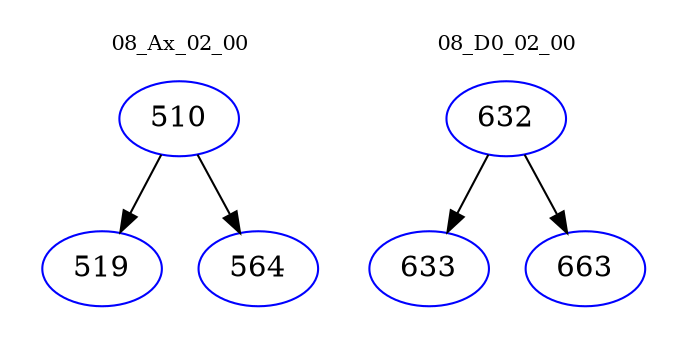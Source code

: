digraph{
subgraph cluster_0 {
color = white
label = "08_Ax_02_00";
fontsize=10;
T0_510 [label="510", color="blue"]
T0_510 -> T0_519 [color="black"]
T0_519 [label="519", color="blue"]
T0_510 -> T0_564 [color="black"]
T0_564 [label="564", color="blue"]
}
subgraph cluster_1 {
color = white
label = "08_D0_02_00";
fontsize=10;
T1_632 [label="632", color="blue"]
T1_632 -> T1_633 [color="black"]
T1_633 [label="633", color="blue"]
T1_632 -> T1_663 [color="black"]
T1_663 [label="663", color="blue"]
}
}
